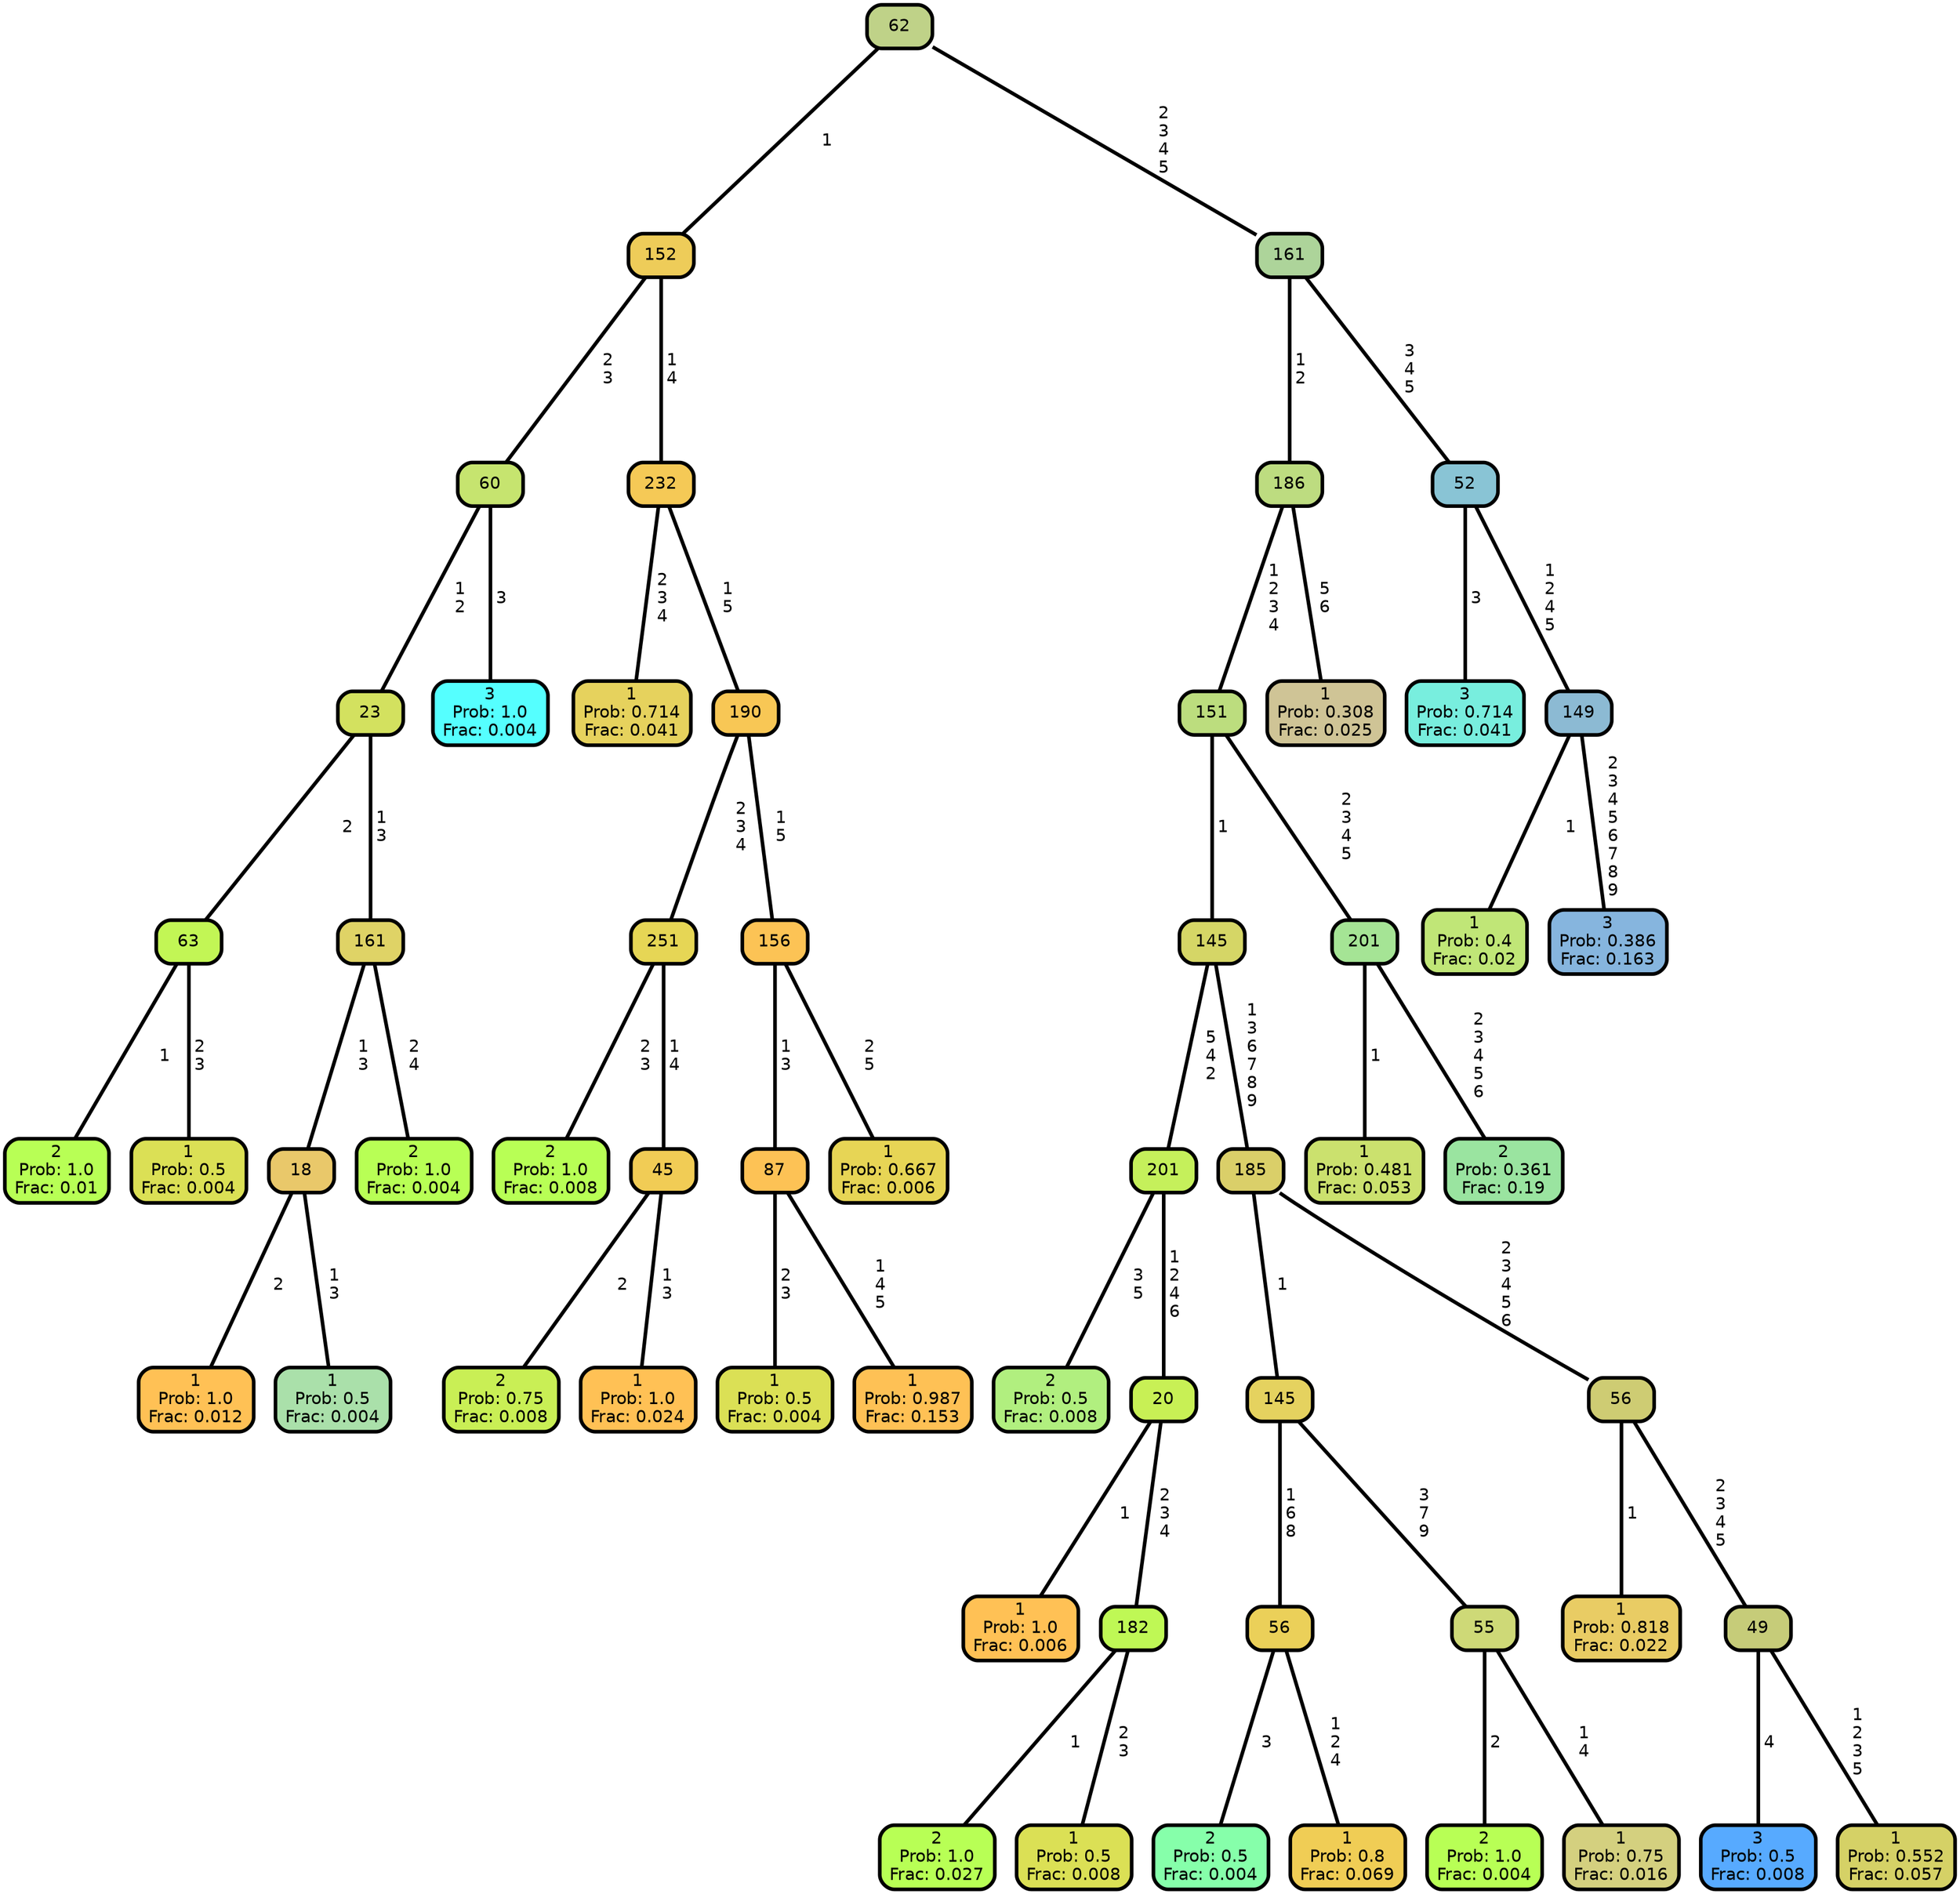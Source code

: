 graph Tree {
node [shape=box, style="filled, rounded",color="black",penwidth="3",fontcolor="black",                 fontname=helvetica] ;
graph [ranksep="0 equally", splines=straight,                 bgcolor=transparent, dpi=200] ;
edge [fontname=helvetica, color=black] ;
0 [label="2
Prob: 1.0
Frac: 0.01", fillcolor="#b8ff55"] ;
1 [label="63", fillcolor="#c2f655"] ;
2 [label="1
Prob: 0.5
Frac: 0.004", fillcolor="#dbe055"] ;
3 [label="23", fillcolor="#d3e15f"] ;
4 [label="1
Prob: 1.0
Frac: 0.012", fillcolor="#ffc155"] ;
5 [label="18", fillcolor="#e9c86a"] ;
6 [label="1
Prob: 0.5
Frac: 0.004", fillcolor="#aae0aa"] ;
7 [label="161", fillcolor="#dfd366"] ;
8 [label="2
Prob: 1.0
Frac: 0.004", fillcolor="#b8ff55"] ;
9 [label="60", fillcolor="#c6e46f"] ;
10 [label="3
Prob: 1.0
Frac: 0.004", fillcolor="#55ffff"] ;
11 [label="152", fillcolor="#eecc59"] ;
12 [label="1
Prob: 0.714
Frac: 0.041", fillcolor="#e6d25d"] ;
13 [label="232", fillcolor="#f5c956"] ;
14 [label="2
Prob: 1.0
Frac: 0.008", fillcolor="#b8ff55"] ;
15 [label="251", fillcolor="#e6d655"] ;
16 [label="2
Prob: 0.75
Frac: 0.008", fillcolor="#c9ef55"] ;
17 [label="45", fillcolor="#f1cc55"] ;
18 [label="1
Prob: 1.0
Frac: 0.024", fillcolor="#ffc155"] ;
19 [label="190", fillcolor="#f8c755"] ;
20 [label="1
Prob: 0.5
Frac: 0.004", fillcolor="#dbe055"] ;
21 [label="87", fillcolor="#fdc255"] ;
22 [label="1
Prob: 0.987
Frac: 0.153", fillcolor="#fec155"] ;
23 [label="156", fillcolor="#fcc355"] ;
24 [label="1
Prob: 0.667
Frac: 0.006", fillcolor="#e7d555"] ;
25 [label="62", fillcolor="#bfd288"] ;
26 [label="2
Prob: 0.5
Frac: 0.008", fillcolor="#b1ef7f"] ;
27 [label="201", fillcolor="#c5f05b"] ;
28 [label="1
Prob: 1.0
Frac: 0.006", fillcolor="#ffc155"] ;
29 [label="20", fillcolor="#c8f055"] ;
30 [label="2
Prob: 1.0
Frac: 0.027", fillcolor="#b8ff55"] ;
31 [label="182", fillcolor="#bff855"] ;
32 [label="1
Prob: 0.5
Frac: 0.008", fillcolor="#dbe055"] ;
33 [label="145", fillcolor="#d5d666"] ;
34 [label="2
Prob: 0.5
Frac: 0.004", fillcolor="#86ffaa"] ;
35 [label="56", fillcolor="#ebd059"] ;
36 [label="1
Prob: 0.8
Frac: 0.069", fillcolor="#f0cd55"] ;
37 [label="145", fillcolor="#e5d25f"] ;
38 [label="2
Prob: 1.0
Frac: 0.004", fillcolor="#b8ff55"] ;
39 [label="55", fillcolor="#ced977"] ;
40 [label="1
Prob: 0.75
Frac: 0.016", fillcolor="#d4d07f"] ;
41 [label="185", fillcolor="#dacf69"] ;
42 [label="1
Prob: 0.818
Frac: 0.022", fillcolor="#e9cc64"] ;
43 [label="56", fillcolor="#cecc73"] ;
44 [label="3
Prob: 0.5
Frac: 0.008", fillcolor="#57aaff"] ;
45 [label="49", fillcolor="#c6cc79"] ;
46 [label="1
Prob: 0.552
Frac: 0.057", fillcolor="#d5d166"] ;
47 [label="151", fillcolor="#bcdd7e"] ;
48 [label="1
Prob: 0.481
Frac: 0.053", fillcolor="#cbe16e"] ;
49 [label="201", fillcolor="#a5e495"] ;
50 [label="2
Prob: 0.361
Frac: 0.19", fillcolor="#9ae4a0"] ;
51 [label="186", fillcolor="#bddc80"] ;
52 [label="1
Prob: 0.308
Frac: 0.025", fillcolor="#cfc496"] ;
53 [label="161", fillcolor="#add49a"] ;
54 [label="3
Prob: 0.714
Frac: 0.041", fillcolor="#78eede"] ;
55 [label="52", fillcolor="#89c4d5"] ;
56 [label="1
Prob: 0.4
Frac: 0.02", fillcolor="#c0e677"] ;
57 [label="149", fillcolor="#8cbad3"] ;
58 [label="3
Prob: 0.386
Frac: 0.163", fillcolor="#86b5de"] ;
1 -- 0 [label=" 1",penwidth=3] ;
1 -- 2 [label=" 2\n 3",penwidth=3] ;
3 -- 1 [label=" 2",penwidth=3] ;
3 -- 7 [label=" 1\n 3",penwidth=3] ;
5 -- 4 [label=" 2",penwidth=3] ;
5 -- 6 [label=" 1\n 3",penwidth=3] ;
7 -- 5 [label=" 1\n 3",penwidth=3] ;
7 -- 8 [label=" 2\n 4",penwidth=3] ;
9 -- 3 [label=" 1\n 2",penwidth=3] ;
9 -- 10 [label=" 3",penwidth=3] ;
11 -- 9 [label=" 2\n 3",penwidth=3] ;
11 -- 13 [label=" 1\n 4",penwidth=3] ;
13 -- 12 [label=" 2\n 3\n 4",penwidth=3] ;
13 -- 19 [label=" 1\n 5",penwidth=3] ;
15 -- 14 [label=" 2\n 3",penwidth=3] ;
15 -- 17 [label=" 1\n 4",penwidth=3] ;
17 -- 16 [label=" 2",penwidth=3] ;
17 -- 18 [label=" 1\n 3",penwidth=3] ;
19 -- 15 [label=" 2\n 3\n 4",penwidth=3] ;
19 -- 23 [label=" 1\n 5",penwidth=3] ;
21 -- 20 [label=" 2\n 3",penwidth=3] ;
21 -- 22 [label=" 1\n 4\n 5",penwidth=3] ;
23 -- 21 [label=" 1\n 3",penwidth=3] ;
23 -- 24 [label=" 2\n 5",penwidth=3] ;
25 -- 11 [label=" 1",penwidth=3] ;
25 -- 53 [label=" 2\n 3\n 4\n 5",penwidth=3] ;
27 -- 26 [label=" 3\n 5",penwidth=3] ;
27 -- 29 [label=" 1\n 2\n 4\n 6",penwidth=3] ;
29 -- 28 [label=" 1",penwidth=3] ;
29 -- 31 [label=" 2\n 3\n 4",penwidth=3] ;
31 -- 30 [label=" 1",penwidth=3] ;
31 -- 32 [label=" 2\n 3",penwidth=3] ;
33 -- 27 [label=" 5\n 4\n 2",penwidth=3] ;
33 -- 41 [label=" 1\n 3\n 6\n 7\n 8\n 9",penwidth=3] ;
35 -- 34 [label=" 3",penwidth=3] ;
35 -- 36 [label=" 1\n 2\n 4",penwidth=3] ;
37 -- 35 [label=" 1\n 6\n 8",penwidth=3] ;
37 -- 39 [label=" 3\n 7\n 9",penwidth=3] ;
39 -- 38 [label=" 2",penwidth=3] ;
39 -- 40 [label=" 1\n 4",penwidth=3] ;
41 -- 37 [label=" 1",penwidth=3] ;
41 -- 43 [label=" 2\n 3\n 4\n 5\n 6",penwidth=3] ;
43 -- 42 [label=" 1",penwidth=3] ;
43 -- 45 [label=" 2\n 3\n 4\n 5",penwidth=3] ;
45 -- 44 [label=" 4",penwidth=3] ;
45 -- 46 [label=" 1\n 2\n 3\n 5",penwidth=3] ;
47 -- 33 [label=" 1",penwidth=3] ;
47 -- 49 [label=" 2\n 3\n 4\n 5",penwidth=3] ;
49 -- 48 [label=" 1",penwidth=3] ;
49 -- 50 [label=" 2\n 3\n 4\n 5\n 6",penwidth=3] ;
51 -- 47 [label=" 1\n 2\n 3\n 4",penwidth=3] ;
51 -- 52 [label=" 5\n 6",penwidth=3] ;
53 -- 51 [label=" 1\n 2",penwidth=3] ;
53 -- 55 [label=" 3\n 4\n 5",penwidth=3] ;
55 -- 54 [label=" 3",penwidth=3] ;
55 -- 57 [label=" 1\n 2\n 4\n 5",penwidth=3] ;
57 -- 56 [label=" 1",penwidth=3] ;
57 -- 58 [label=" 2\n 3\n 4\n 5\n 6\n 7\n 8\n 9",penwidth=3] ;
{rank = same;}}